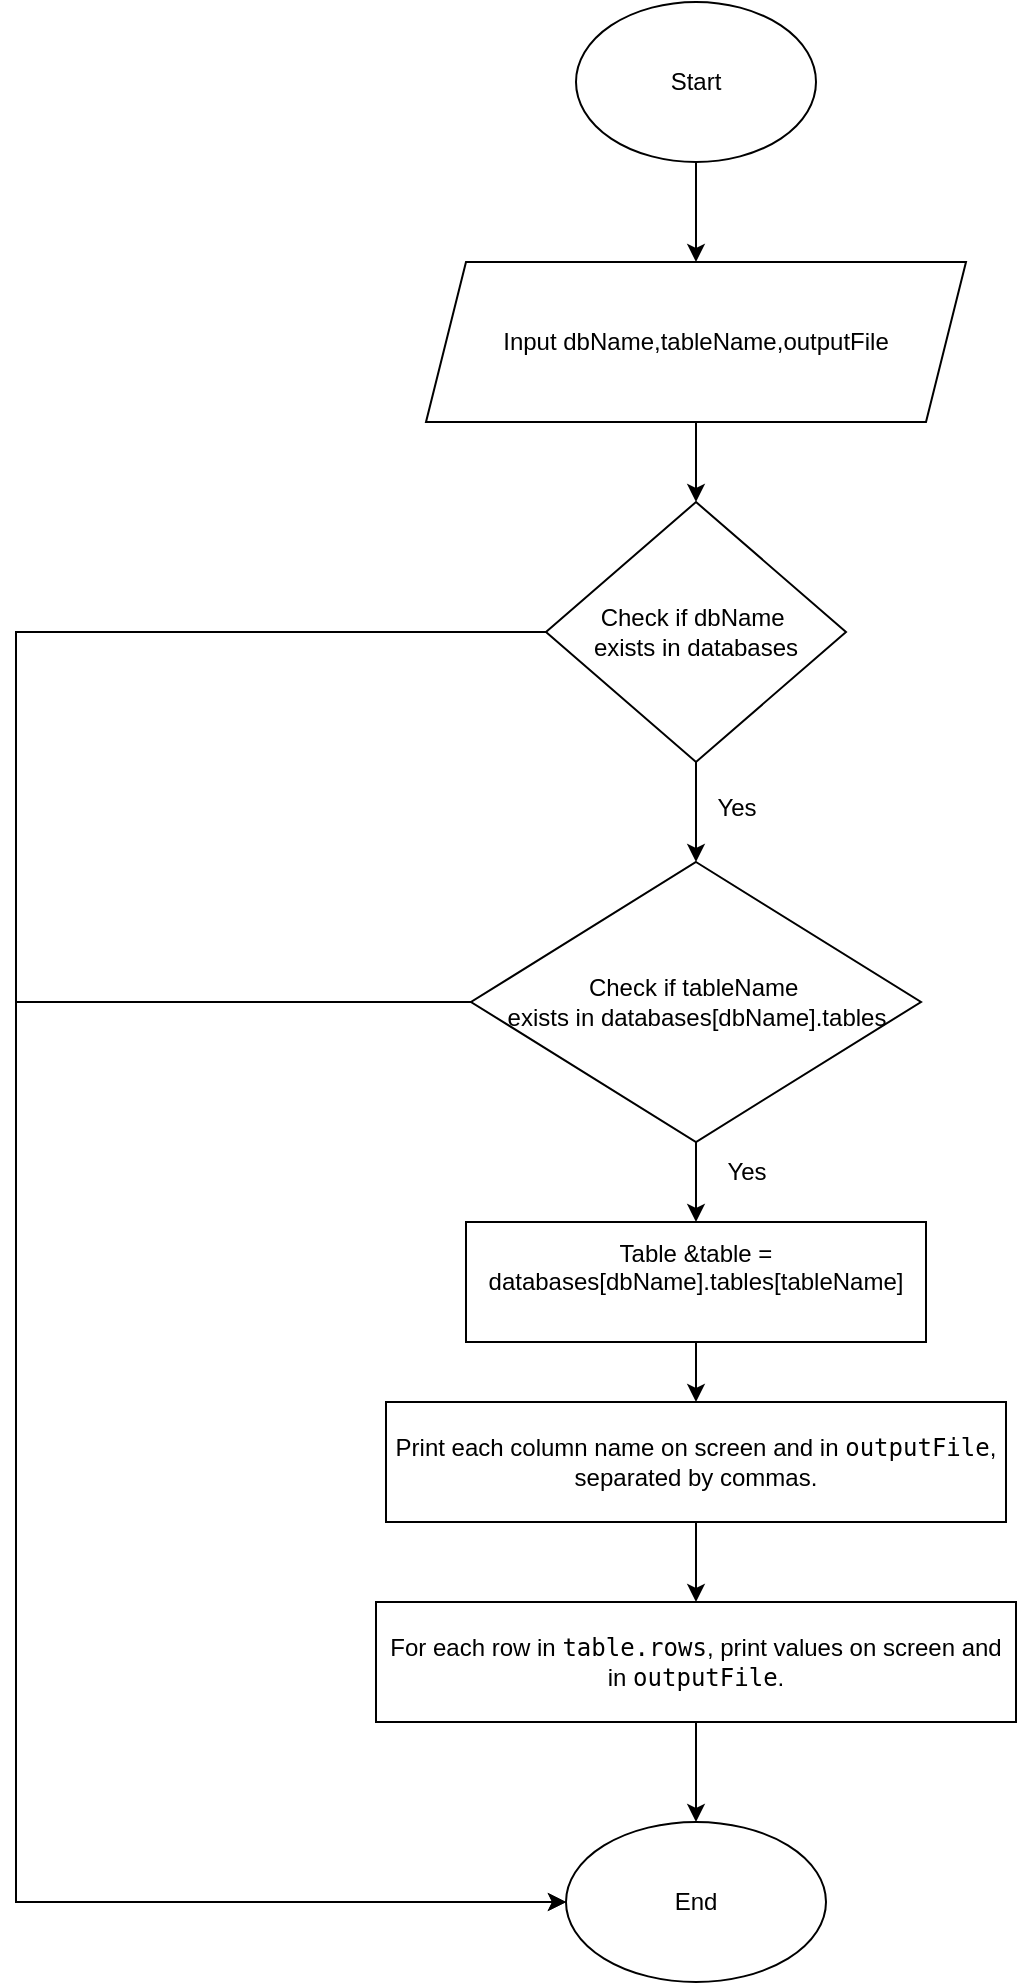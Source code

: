 <mxfile version="26.0.8">
  <diagram name="Page-1" id="cNzjoAb29cx4ZnpOyQPH">
    <mxGraphModel grid="1" page="1" gridSize="10" guides="1" tooltips="1" connect="1" arrows="1" fold="1" pageScale="1" pageWidth="827" pageHeight="1169" math="0" shadow="0">
      <root>
        <mxCell id="0" />
        <mxCell id="1" parent="0" />
        <mxCell id="UzHgUN4dOSHGsvEsvyWK-3" style="edgeStyle=orthogonalEdgeStyle;rounded=0;orthogonalLoop=1;jettySize=auto;html=1;exitX=0.5;exitY=1;exitDx=0;exitDy=0;entryX=0.5;entryY=0;entryDx=0;entryDy=0;" edge="1" parent="1" source="UzHgUN4dOSHGsvEsvyWK-1" target="uhHyeHcGxNhQ5l0j0z0_-1">
          <mxGeometry relative="1" as="geometry">
            <mxPoint x="440" y="140" as="targetPoint" />
          </mxGeometry>
        </mxCell>
        <mxCell id="UzHgUN4dOSHGsvEsvyWK-1" value="Start" style="ellipse;whiteSpace=wrap;html=1;" vertex="1" parent="1">
          <mxGeometry x="380" y="40" width="120" height="80" as="geometry" />
        </mxCell>
        <mxCell id="uhHyeHcGxNhQ5l0j0z0_-3" style="edgeStyle=orthogonalEdgeStyle;rounded=0;orthogonalLoop=1;jettySize=auto;html=1;entryX=0.5;entryY=0;entryDx=0;entryDy=0;" edge="1" parent="1" source="uhHyeHcGxNhQ5l0j0z0_-1" target="uhHyeHcGxNhQ5l0j0z0_-2">
          <mxGeometry relative="1" as="geometry" />
        </mxCell>
        <mxCell id="uhHyeHcGxNhQ5l0j0z0_-1" value="Input dbName,tableName,outputFile" style="shape=parallelogram;perimeter=parallelogramPerimeter;whiteSpace=wrap;html=1;fixedSize=1;" vertex="1" parent="1">
          <mxGeometry x="305" y="170" width="270" height="80" as="geometry" />
        </mxCell>
        <mxCell id="uhHyeHcGxNhQ5l0j0z0_-5" style="edgeStyle=orthogonalEdgeStyle;rounded=0;orthogonalLoop=1;jettySize=auto;html=1;" edge="1" parent="1" source="uhHyeHcGxNhQ5l0j0z0_-2" target="uhHyeHcGxNhQ5l0j0z0_-4">
          <mxGeometry relative="1" as="geometry" />
        </mxCell>
        <mxCell id="uhHyeHcGxNhQ5l0j0z0_-16" style="edgeStyle=orthogonalEdgeStyle;rounded=0;orthogonalLoop=1;jettySize=auto;html=1;entryX=0;entryY=0.5;entryDx=0;entryDy=0;" edge="1" parent="1" source="uhHyeHcGxNhQ5l0j0z0_-2" target="uhHyeHcGxNhQ5l0j0z0_-12">
          <mxGeometry relative="1" as="geometry">
            <Array as="points">
              <mxPoint x="100" y="355" />
              <mxPoint x="100" y="990" />
            </Array>
          </mxGeometry>
        </mxCell>
        <mxCell id="uhHyeHcGxNhQ5l0j0z0_-2" value="Check if dbName&amp;nbsp;&lt;div&gt;exists in databases&lt;/div&gt;" style="rhombus;whiteSpace=wrap;html=1;" vertex="1" parent="1">
          <mxGeometry x="365" y="290" width="150" height="130" as="geometry" />
        </mxCell>
        <mxCell id="uhHyeHcGxNhQ5l0j0z0_-7" style="edgeStyle=orthogonalEdgeStyle;rounded=0;orthogonalLoop=1;jettySize=auto;html=1;entryX=0.5;entryY=0;entryDx=0;entryDy=0;" edge="1" parent="1" source="uhHyeHcGxNhQ5l0j0z0_-4" target="uhHyeHcGxNhQ5l0j0z0_-6">
          <mxGeometry relative="1" as="geometry" />
        </mxCell>
        <mxCell id="uhHyeHcGxNhQ5l0j0z0_-18" style="edgeStyle=orthogonalEdgeStyle;rounded=0;orthogonalLoop=1;jettySize=auto;html=1;entryX=0;entryY=0.5;entryDx=0;entryDy=0;" edge="1" parent="1" source="uhHyeHcGxNhQ5l0j0z0_-4" target="uhHyeHcGxNhQ5l0j0z0_-12">
          <mxGeometry relative="1" as="geometry">
            <mxPoint x="370.5" y="922" as="targetPoint" />
            <Array as="points">
              <mxPoint x="100" y="540" />
              <mxPoint x="100" y="990" />
            </Array>
          </mxGeometry>
        </mxCell>
        <mxCell id="uhHyeHcGxNhQ5l0j0z0_-4" value="Check if tableName&amp;nbsp;&lt;div&gt;exists in databases[dbName].tables&lt;/div&gt;" style="rhombus;whiteSpace=wrap;html=1;" vertex="1" parent="1">
          <mxGeometry x="327.5" y="470" width="225" height="140" as="geometry" />
        </mxCell>
        <mxCell id="uhHyeHcGxNhQ5l0j0z0_-9" style="edgeStyle=orthogonalEdgeStyle;rounded=0;orthogonalLoop=1;jettySize=auto;html=1;exitX=0.5;exitY=1;exitDx=0;exitDy=0;entryX=0.5;entryY=0;entryDx=0;entryDy=0;" edge="1" parent="1" source="uhHyeHcGxNhQ5l0j0z0_-6" target="uhHyeHcGxNhQ5l0j0z0_-8">
          <mxGeometry relative="1" as="geometry" />
        </mxCell>
        <mxCell id="uhHyeHcGxNhQ5l0j0z0_-6" value="Table &amp;amp;table = databases[dbName].tables[tableName]&lt;div&gt;&lt;br&gt;&lt;/div&gt;" style="rounded=0;whiteSpace=wrap;html=1;" vertex="1" parent="1">
          <mxGeometry x="325" y="650" width="230" height="60" as="geometry" />
        </mxCell>
        <mxCell id="uhHyeHcGxNhQ5l0j0z0_-11" style="edgeStyle=orthogonalEdgeStyle;rounded=0;orthogonalLoop=1;jettySize=auto;html=1;exitX=0.5;exitY=1;exitDx=0;exitDy=0;entryX=0.5;entryY=0;entryDx=0;entryDy=0;" edge="1" parent="1" source="uhHyeHcGxNhQ5l0j0z0_-8" target="uhHyeHcGxNhQ5l0j0z0_-10">
          <mxGeometry relative="1" as="geometry" />
        </mxCell>
        <mxCell id="uhHyeHcGxNhQ5l0j0z0_-8" value="Print each column name on screen and in &lt;code&gt;outputFile&lt;/code&gt;, separated by commas." style="rounded=0;whiteSpace=wrap;html=1;" vertex="1" parent="1">
          <mxGeometry x="285" y="740" width="310" height="60" as="geometry" />
        </mxCell>
        <mxCell id="uhHyeHcGxNhQ5l0j0z0_-13" style="edgeStyle=orthogonalEdgeStyle;rounded=0;orthogonalLoop=1;jettySize=auto;html=1;entryX=0.5;entryY=0;entryDx=0;entryDy=0;" edge="1" parent="1" source="uhHyeHcGxNhQ5l0j0z0_-10" target="uhHyeHcGxNhQ5l0j0z0_-12">
          <mxGeometry relative="1" as="geometry" />
        </mxCell>
        <mxCell id="uhHyeHcGxNhQ5l0j0z0_-10" value="For each row in &lt;code&gt;table.rows&lt;/code&gt;, print values on screen and in &lt;code&gt;outputFile&lt;/code&gt;." style="rounded=0;whiteSpace=wrap;html=1;" vertex="1" parent="1">
          <mxGeometry x="280" y="840" width="320" height="60" as="geometry" />
        </mxCell>
        <mxCell id="uhHyeHcGxNhQ5l0j0z0_-12" value="End" style="ellipse;whiteSpace=wrap;html=1;" vertex="1" parent="1">
          <mxGeometry x="375" y="950" width="130" height="80" as="geometry" />
        </mxCell>
        <mxCell id="uhHyeHcGxNhQ5l0j0z0_-14" value="Yes" style="text;html=1;align=center;verticalAlign=middle;resizable=0;points=[];autosize=1;strokeColor=none;fillColor=none;" vertex="1" parent="1">
          <mxGeometry x="445" y="610" width="40" height="30" as="geometry" />
        </mxCell>
        <mxCell id="uhHyeHcGxNhQ5l0j0z0_-15" value="Yes" style="text;html=1;align=center;verticalAlign=middle;resizable=0;points=[];autosize=1;strokeColor=none;fillColor=none;" vertex="1" parent="1">
          <mxGeometry x="440" y="428" width="40" height="30" as="geometry" />
        </mxCell>
      </root>
    </mxGraphModel>
  </diagram>
</mxfile>
